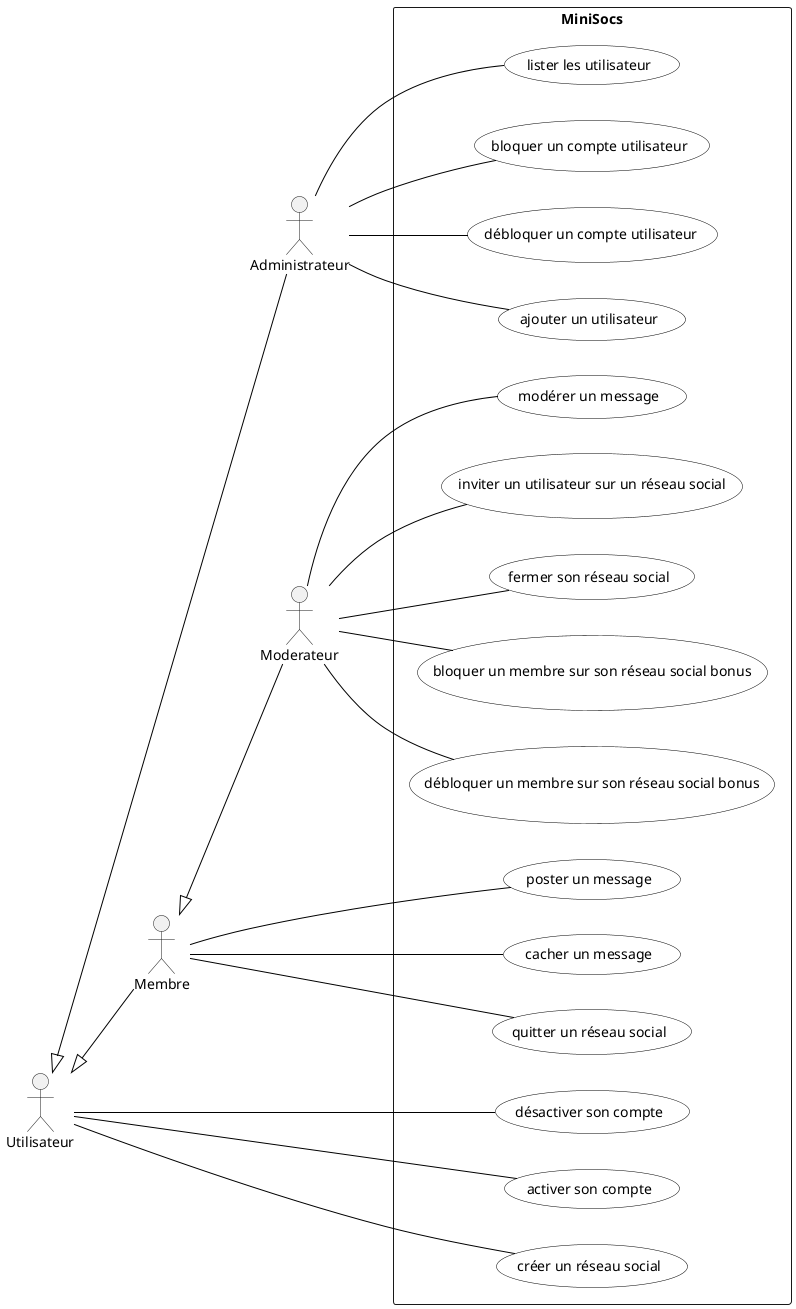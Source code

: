 @startuml

'Diagramme de cas d'utilisation (PlantUML)'

'Configuration charte graphique'
skinparam usecase {
BackgroundColor White
BorderColor Black
ArrowColor Black
ActorBackgroundColor<< Human >> Gold
}

left to right direction

'Déclaration des acteurs :'
actor Administrateur
actor Utilisateur
actor Membre
actor Moderateur
Utilisateur <|-- Administrateur
Membre      <|-- Moderateur
Utilisateur <|-- Membre

'Déclaration des cas d'utilisation dans le système'
rectangle "MiniSocs" {
:Administrateur: -- (ajouter un utilisateur)
:Administrateur: -- (lister les utilisateur)
:Administrateur: -- (bloquer un compte utilisateur)
:Administrateur: -- (débloquer un compte utilisateur)

:Utilisateur:    -- (désactiver son compte)
:Utilisateur:    -- (activer son compte)
:Utilisateur:    -- (créer un réseau social)

:Moderateur:     -- (modérer un message)
:Moderateur:     -- (inviter un utilisateur sur un réseau social) 
:Moderateur:     -- (fermer son réseau social) 
:Moderateur:     -- (bloquer un membre sur son réseau social bonus)
:Moderateur:     -- (débloquer un membre sur son réseau social bonus)

:Membre:         -- (poster un message)
:Membre:         -- (cacher un message)
:Membre:         -- (quitter un réseau social)
}

@enduml

